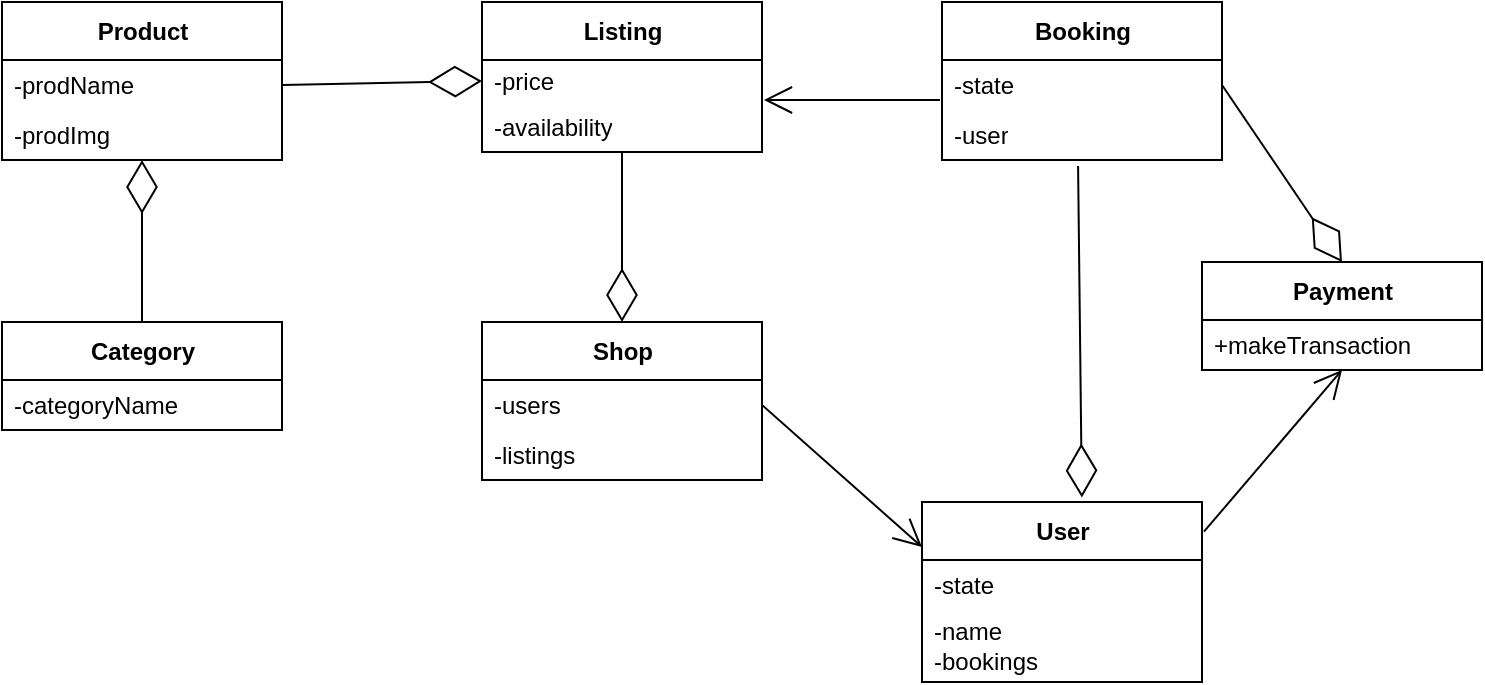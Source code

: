 <mxfile version="15.2.1" type="device"><diagram id="1-3reAjBwIELng06RoUa" name="Page-1"><mxGraphModel dx="1650" dy="726" grid="1" gridSize="10" guides="1" tooltips="1" connect="1" arrows="1" fold="1" page="1" pageScale="1" pageWidth="827" pageHeight="1169" math="0" shadow="0"><root><mxCell id="0"/><mxCell id="1" parent="0"/><mxCell id="dVkCJE071ufp2k3EutdE-1" value="User" style="swimlane;fontStyle=1;align=center;verticalAlign=middle;childLayout=stackLayout;horizontal=1;startSize=29;horizontalStack=0;resizeParent=1;resizeParentMax=0;resizeLast=0;collapsible=0;marginBottom=0;html=1;" vertex="1" parent="1"><mxGeometry x="500" y="290" width="140" height="90" as="geometry"/></mxCell><mxCell id="dVkCJE071ufp2k3EutdE-2" value="-state" style="text;html=1;strokeColor=none;fillColor=none;align=left;verticalAlign=middle;spacingLeft=4;spacingRight=4;overflow=hidden;rotatable=0;points=[[0,0.5],[1,0.5]];portConstraint=eastwest;" vertex="1" parent="dVkCJE071ufp2k3EutdE-1"><mxGeometry y="29" width="140" height="25" as="geometry"/></mxCell><mxCell id="dVkCJE071ufp2k3EutdE-3" value="&lt;div&gt;-name&lt;br&gt;-bookings&lt;br&gt;&lt;/div&gt;" style="text;html=1;strokeColor=none;fillColor=none;align=left;verticalAlign=middle;spacingLeft=4;spacingRight=4;overflow=hidden;rotatable=0;points=[[0,0.5],[1,0.5]];portConstraint=eastwest;" vertex="1" parent="dVkCJE071ufp2k3EutdE-1"><mxGeometry y="54" width="140" height="36" as="geometry"/></mxCell><mxCell id="dVkCJE071ufp2k3EutdE-4" value="Shop" style="swimlane;fontStyle=1;align=center;verticalAlign=middle;childLayout=stackLayout;horizontal=1;startSize=29;horizontalStack=0;resizeParent=1;resizeParentMax=0;resizeLast=0;collapsible=0;marginBottom=0;html=1;" vertex="1" parent="1"><mxGeometry x="280" y="200" width="140" height="79" as="geometry"/></mxCell><mxCell id="dVkCJE071ufp2k3EutdE-5" value="&lt;div align=&quot;left&quot;&gt;-users&lt;span style=&quot;white-space: pre&quot;&gt;&lt;/span&gt;&lt;/div&gt;" style="text;html=1;strokeColor=none;fillColor=none;align=left;verticalAlign=middle;spacingLeft=4;spacingRight=4;overflow=hidden;rotatable=0;points=[[0,0.5],[1,0.5]];portConstraint=eastwest;" vertex="1" parent="dVkCJE071ufp2k3EutdE-4"><mxGeometry y="29" width="140" height="25" as="geometry"/></mxCell><mxCell id="dVkCJE071ufp2k3EutdE-6" value="-listings" style="text;html=1;strokeColor=none;fillColor=none;align=left;verticalAlign=middle;spacingLeft=4;spacingRight=4;overflow=hidden;rotatable=0;points=[[0,0.5],[1,0.5]];portConstraint=eastwest;" vertex="1" parent="dVkCJE071ufp2k3EutdE-4"><mxGeometry y="54" width="140" height="25" as="geometry"/></mxCell><mxCell id="dVkCJE071ufp2k3EutdE-7" value="Product" style="swimlane;fontStyle=1;align=center;verticalAlign=middle;childLayout=stackLayout;horizontal=1;startSize=29;horizontalStack=0;resizeParent=1;resizeParentMax=0;resizeLast=0;collapsible=0;marginBottom=0;html=1;" vertex="1" parent="1"><mxGeometry x="40" y="40" width="140" height="79" as="geometry"/></mxCell><mxCell id="dVkCJE071ufp2k3EutdE-8" value="&lt;div align=&quot;left&quot;&gt;-prodName&lt;br&gt;&lt;/div&gt;" style="text;html=1;strokeColor=none;fillColor=none;align=left;verticalAlign=middle;spacingLeft=4;spacingRight=4;overflow=hidden;rotatable=0;points=[[0,0.5],[1,0.5]];portConstraint=eastwest;" vertex="1" parent="dVkCJE071ufp2k3EutdE-7"><mxGeometry y="29" width="140" height="25" as="geometry"/></mxCell><mxCell id="dVkCJE071ufp2k3EutdE-9" value="-prodImg" style="text;html=1;strokeColor=none;fillColor=none;align=left;verticalAlign=middle;spacingLeft=4;spacingRight=4;overflow=hidden;rotatable=0;points=[[0,0.5],[1,0.5]];portConstraint=eastwest;" vertex="1" parent="dVkCJE071ufp2k3EutdE-7"><mxGeometry y="54" width="140" height="25" as="geometry"/></mxCell><mxCell id="dVkCJE071ufp2k3EutdE-10" value="Listing" style="swimlane;fontStyle=1;align=center;verticalAlign=middle;childLayout=stackLayout;horizontal=1;startSize=29;horizontalStack=0;resizeParent=1;resizeParentMax=0;resizeLast=0;collapsible=0;marginBottom=0;html=1;" vertex="1" parent="1"><mxGeometry x="280" y="40" width="140" height="75" as="geometry"/></mxCell><mxCell id="dVkCJE071ufp2k3EutdE-11" value="&lt;div align=&quot;left&quot;&gt;-price&lt;/div&gt;" style="text;html=1;strokeColor=none;fillColor=none;align=left;verticalAlign=middle;spacingLeft=4;spacingRight=4;overflow=hidden;rotatable=0;points=[[0,0.5],[1,0.5]];portConstraint=eastwest;" vertex="1" parent="dVkCJE071ufp2k3EutdE-10"><mxGeometry y="29" width="140" height="21" as="geometry"/></mxCell><mxCell id="dVkCJE071ufp2k3EutdE-12" value="&lt;div&gt;-availability&lt;br&gt;&lt;/div&gt;" style="text;html=1;strokeColor=none;fillColor=none;align=left;verticalAlign=middle;spacingLeft=4;spacingRight=4;overflow=hidden;rotatable=0;points=[[0,0.5],[1,0.5]];portConstraint=eastwest;" vertex="1" parent="dVkCJE071ufp2k3EutdE-10"><mxGeometry y="50" width="140" height="25" as="geometry"/></mxCell><mxCell id="dVkCJE071ufp2k3EutdE-13" value="&lt;b&gt;Category&lt;/b&gt;" style="swimlane;fontStyle=0;align=center;verticalAlign=middle;childLayout=stackLayout;horizontal=1;startSize=29;horizontalStack=0;resizeParent=1;resizeParentMax=0;resizeLast=0;collapsible=0;marginBottom=0;html=1;" vertex="1" parent="1"><mxGeometry x="40" y="200" width="140" height="54" as="geometry"/></mxCell><mxCell id="dVkCJE071ufp2k3EutdE-14" value="&lt;div align=&quot;left&quot;&gt;-categoryName&lt;br&gt;&lt;/div&gt;" style="text;html=1;strokeColor=none;fillColor=none;align=left;verticalAlign=middle;spacingLeft=4;spacingRight=4;overflow=hidden;rotatable=0;points=[[0,0.5],[1,0.5]];portConstraint=eastwest;fontStyle=0" vertex="1" parent="dVkCJE071ufp2k3EutdE-13"><mxGeometry y="29" width="140" height="25" as="geometry"/></mxCell><mxCell id="dVkCJE071ufp2k3EutdE-16" value="&lt;div&gt;Booking&lt;/div&gt;" style="swimlane;fontStyle=1;align=center;verticalAlign=middle;childLayout=stackLayout;horizontal=1;startSize=29;horizontalStack=0;resizeParent=1;resizeParentMax=0;resizeLast=0;collapsible=0;marginBottom=0;html=1;" vertex="1" parent="1"><mxGeometry x="510" y="40" width="140" height="79" as="geometry"/></mxCell><mxCell id="dVkCJE071ufp2k3EutdE-17" value="&lt;div align=&quot;left&quot;&gt;-state&lt;/div&gt;" style="text;html=1;strokeColor=none;fillColor=none;align=left;verticalAlign=middle;spacingLeft=4;spacingRight=4;overflow=hidden;rotatable=0;points=[[0,0.5],[1,0.5]];portConstraint=eastwest;" vertex="1" parent="dVkCJE071ufp2k3EutdE-16"><mxGeometry y="29" width="140" height="25" as="geometry"/></mxCell><mxCell id="dVkCJE071ufp2k3EutdE-18" value="-user" style="text;html=1;strokeColor=none;fillColor=none;align=left;verticalAlign=middle;spacingLeft=4;spacingRight=4;overflow=hidden;rotatable=0;points=[[0,0.5],[1,0.5]];portConstraint=eastwest;" vertex="1" parent="dVkCJE071ufp2k3EutdE-16"><mxGeometry y="54" width="140" height="25" as="geometry"/></mxCell><mxCell id="dVkCJE071ufp2k3EutdE-19" value="&lt;div&gt;Payment&lt;/div&gt;" style="swimlane;fontStyle=1;align=center;verticalAlign=middle;childLayout=stackLayout;horizontal=1;startSize=29;horizontalStack=0;resizeParent=1;resizeParentMax=0;resizeLast=0;collapsible=0;marginBottom=0;html=1;" vertex="1" parent="1"><mxGeometry x="640" y="170" width="140" height="54" as="geometry"/></mxCell><mxCell id="dVkCJE071ufp2k3EutdE-21" value="+makeTransaction" style="text;html=1;strokeColor=none;fillColor=none;align=left;verticalAlign=middle;spacingLeft=4;spacingRight=4;overflow=hidden;rotatable=0;points=[[0,0.5],[1,0.5]];portConstraint=eastwest;" vertex="1" parent="dVkCJE071ufp2k3EutdE-19"><mxGeometry y="29" width="140" height="25" as="geometry"/></mxCell><mxCell id="dVkCJE071ufp2k3EutdE-24" value="" style="endArrow=diamondThin;endFill=0;endSize=24;html=1;exitX=1;exitY=0.5;exitDx=0;exitDy=0;entryX=0;entryY=0.5;entryDx=0;entryDy=0;" edge="1" parent="1" source="dVkCJE071ufp2k3EutdE-8" target="dVkCJE071ufp2k3EutdE-11"><mxGeometry width="160" relative="1" as="geometry"><mxPoint x="200" y="150" as="sourcePoint"/><mxPoint x="360" y="150" as="targetPoint"/></mxGeometry></mxCell><mxCell id="dVkCJE071ufp2k3EutdE-25" value="" style="endArrow=diamondThin;endFill=0;endSize=24;html=1;exitX=0.5;exitY=0;exitDx=0;exitDy=0;entryX=0.5;entryY=1;entryDx=0;entryDy=0;" edge="1" parent="1" source="dVkCJE071ufp2k3EutdE-13" target="dVkCJE071ufp2k3EutdE-7"><mxGeometry width="160" relative="1" as="geometry"><mxPoint x="140" y="170" as="sourcePoint"/><mxPoint x="110" y="140" as="targetPoint"/><Array as="points"/></mxGeometry></mxCell><mxCell id="dVkCJE071ufp2k3EutdE-37" value="" style="endArrow=diamondThin;endFill=0;endSize=24;html=1;exitX=0.5;exitY=1;exitDx=0;exitDy=0;entryX=0.5;entryY=0;entryDx=0;entryDy=0;" edge="1" parent="1" source="dVkCJE071ufp2k3EutdE-10" target="dVkCJE071ufp2k3EutdE-4"><mxGeometry width="160" relative="1" as="geometry"><mxPoint x="190" y="91.5" as="sourcePoint"/><mxPoint x="290" y="89.5" as="targetPoint"/></mxGeometry></mxCell><mxCell id="dVkCJE071ufp2k3EutdE-39" value="" style="endArrow=open;endFill=1;endSize=12;html=1;exitX=1;exitY=0.5;exitDx=0;exitDy=0;entryX=0;entryY=0.25;entryDx=0;entryDy=0;" edge="1" parent="1" source="dVkCJE071ufp2k3EutdE-5" target="dVkCJE071ufp2k3EutdE-1"><mxGeometry width="160" relative="1" as="geometry"><mxPoint x="450" y="280" as="sourcePoint"/><mxPoint x="610" y="280" as="targetPoint"/></mxGeometry></mxCell><mxCell id="dVkCJE071ufp2k3EutdE-40" value="" style="endArrow=open;endFill=1;endSize=12;html=1;entryX=0.5;entryY=1;entryDx=0;entryDy=0;exitX=1.007;exitY=0.165;exitDx=0;exitDy=0;exitPerimeter=0;" edge="1" parent="1" source="dVkCJE071ufp2k3EutdE-1" target="dVkCJE071ufp2k3EutdE-19"><mxGeometry width="160" relative="1" as="geometry"><mxPoint x="410" y="390" as="sourcePoint"/><mxPoint x="330" y="360" as="targetPoint"/></mxGeometry></mxCell><mxCell id="dVkCJE071ufp2k3EutdE-41" value="" style="endArrow=diamondThin;endFill=0;endSize=24;html=1;exitX=0.486;exitY=1.12;exitDx=0;exitDy=0;entryX=0.571;entryY=-0.025;entryDx=0;entryDy=0;exitPerimeter=0;entryPerimeter=0;" edge="1" parent="1" source="dVkCJE071ufp2k3EutdE-18" target="dVkCJE071ufp2k3EutdE-1"><mxGeometry width="160" relative="1" as="geometry"><mxPoint x="360" y="125" as="sourcePoint"/><mxPoint x="360" y="210" as="targetPoint"/></mxGeometry></mxCell><mxCell id="dVkCJE071ufp2k3EutdE-44" value="" style="endArrow=open;endFill=1;endSize=12;html=1;entryX=1.007;entryY=0.952;entryDx=0;entryDy=0;entryPerimeter=0;exitX=-0.007;exitY=0.8;exitDx=0;exitDy=0;exitPerimeter=0;" edge="1" parent="1" source="dVkCJE071ufp2k3EutdE-17" target="dVkCJE071ufp2k3EutdE-11"><mxGeometry width="160" relative="1" as="geometry"><mxPoint x="480" y="150" as="sourcePoint"/><mxPoint x="510" y="322.5" as="targetPoint"/></mxGeometry></mxCell><mxCell id="dVkCJE071ufp2k3EutdE-45" value="" style="endArrow=diamondThin;endFill=0;endSize=24;html=1;exitX=1;exitY=0.5;exitDx=0;exitDy=0;entryX=0.5;entryY=0;entryDx=0;entryDy=0;" edge="1" parent="1" source="dVkCJE071ufp2k3EutdE-17" target="dVkCJE071ufp2k3EutdE-19"><mxGeometry width="160" relative="1" as="geometry"><mxPoint x="588.04" y="132" as="sourcePoint"/><mxPoint x="589.94" y="297.75" as="targetPoint"/></mxGeometry></mxCell></root></mxGraphModel></diagram></mxfile>